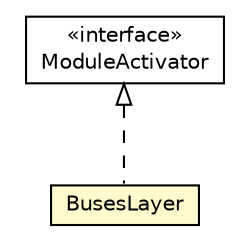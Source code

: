 #!/usr/local/bin/dot
#
# Class diagram 
# Generated by UMLGraph version R5_6-24-gf6e263 (http://www.umlgraph.org/)
#

digraph G {
	edge [fontname="Helvetica",fontsize=10,labelfontname="Helvetica",labelfontsize=10];
	node [fontname="Helvetica",fontsize=10,shape=plaintext];
	nodesep=0.25;
	ranksep=0.5;
	// org.universAAL.middleware.container.ModuleActivator
	c112559 [label=<<table title="org.universAAL.middleware.container.ModuleActivator" border="0" cellborder="1" cellspacing="0" cellpadding="2" port="p" href="../../ModuleActivator.html">
		<tr><td><table border="0" cellspacing="0" cellpadding="1">
<tr><td align="center" balign="center"> &#171;interface&#187; </td></tr>
<tr><td align="center" balign="center"> ModuleActivator </td></tr>
		</table></td></tr>
		</table>>, URL="../../ModuleActivator.html", fontname="Helvetica", fontcolor="black", fontsize=10.0];
	// org.universAAL.middleware.container.pojo.layers.BusesLayer
	c113090 [label=<<table title="org.universAAL.middleware.container.pojo.layers.BusesLayer" border="0" cellborder="1" cellspacing="0" cellpadding="2" port="p" bgcolor="lemonChiffon" href="./BusesLayer.html">
		<tr><td><table border="0" cellspacing="0" cellpadding="1">
<tr><td align="center" balign="center"> BusesLayer </td></tr>
		</table></td></tr>
		</table>>, URL="./BusesLayer.html", fontname="Helvetica", fontcolor="black", fontsize=10.0];
	//org.universAAL.middleware.container.pojo.layers.BusesLayer implements org.universAAL.middleware.container.ModuleActivator
	c112559:p -> c113090:p [dir=back,arrowtail=empty,style=dashed];
}

